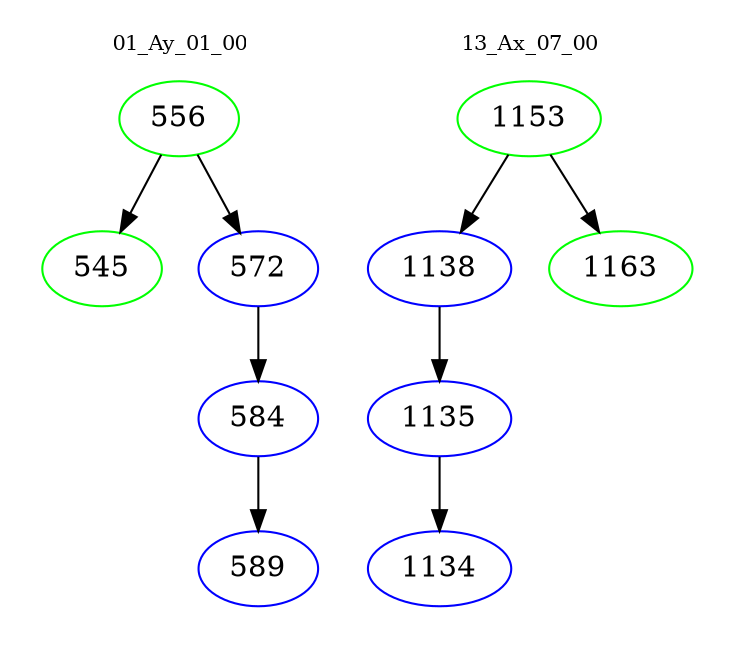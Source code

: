 digraph{
subgraph cluster_0 {
color = white
label = "01_Ay_01_00";
fontsize=10;
T0_556 [label="556", color="green"]
T0_556 -> T0_545 [color="black"]
T0_545 [label="545", color="green"]
T0_556 -> T0_572 [color="black"]
T0_572 [label="572", color="blue"]
T0_572 -> T0_584 [color="black"]
T0_584 [label="584", color="blue"]
T0_584 -> T0_589 [color="black"]
T0_589 [label="589", color="blue"]
}
subgraph cluster_1 {
color = white
label = "13_Ax_07_00";
fontsize=10;
T1_1153 [label="1153", color="green"]
T1_1153 -> T1_1138 [color="black"]
T1_1138 [label="1138", color="blue"]
T1_1138 -> T1_1135 [color="black"]
T1_1135 [label="1135", color="blue"]
T1_1135 -> T1_1134 [color="black"]
T1_1134 [label="1134", color="blue"]
T1_1153 -> T1_1163 [color="black"]
T1_1163 [label="1163", color="green"]
}
}
